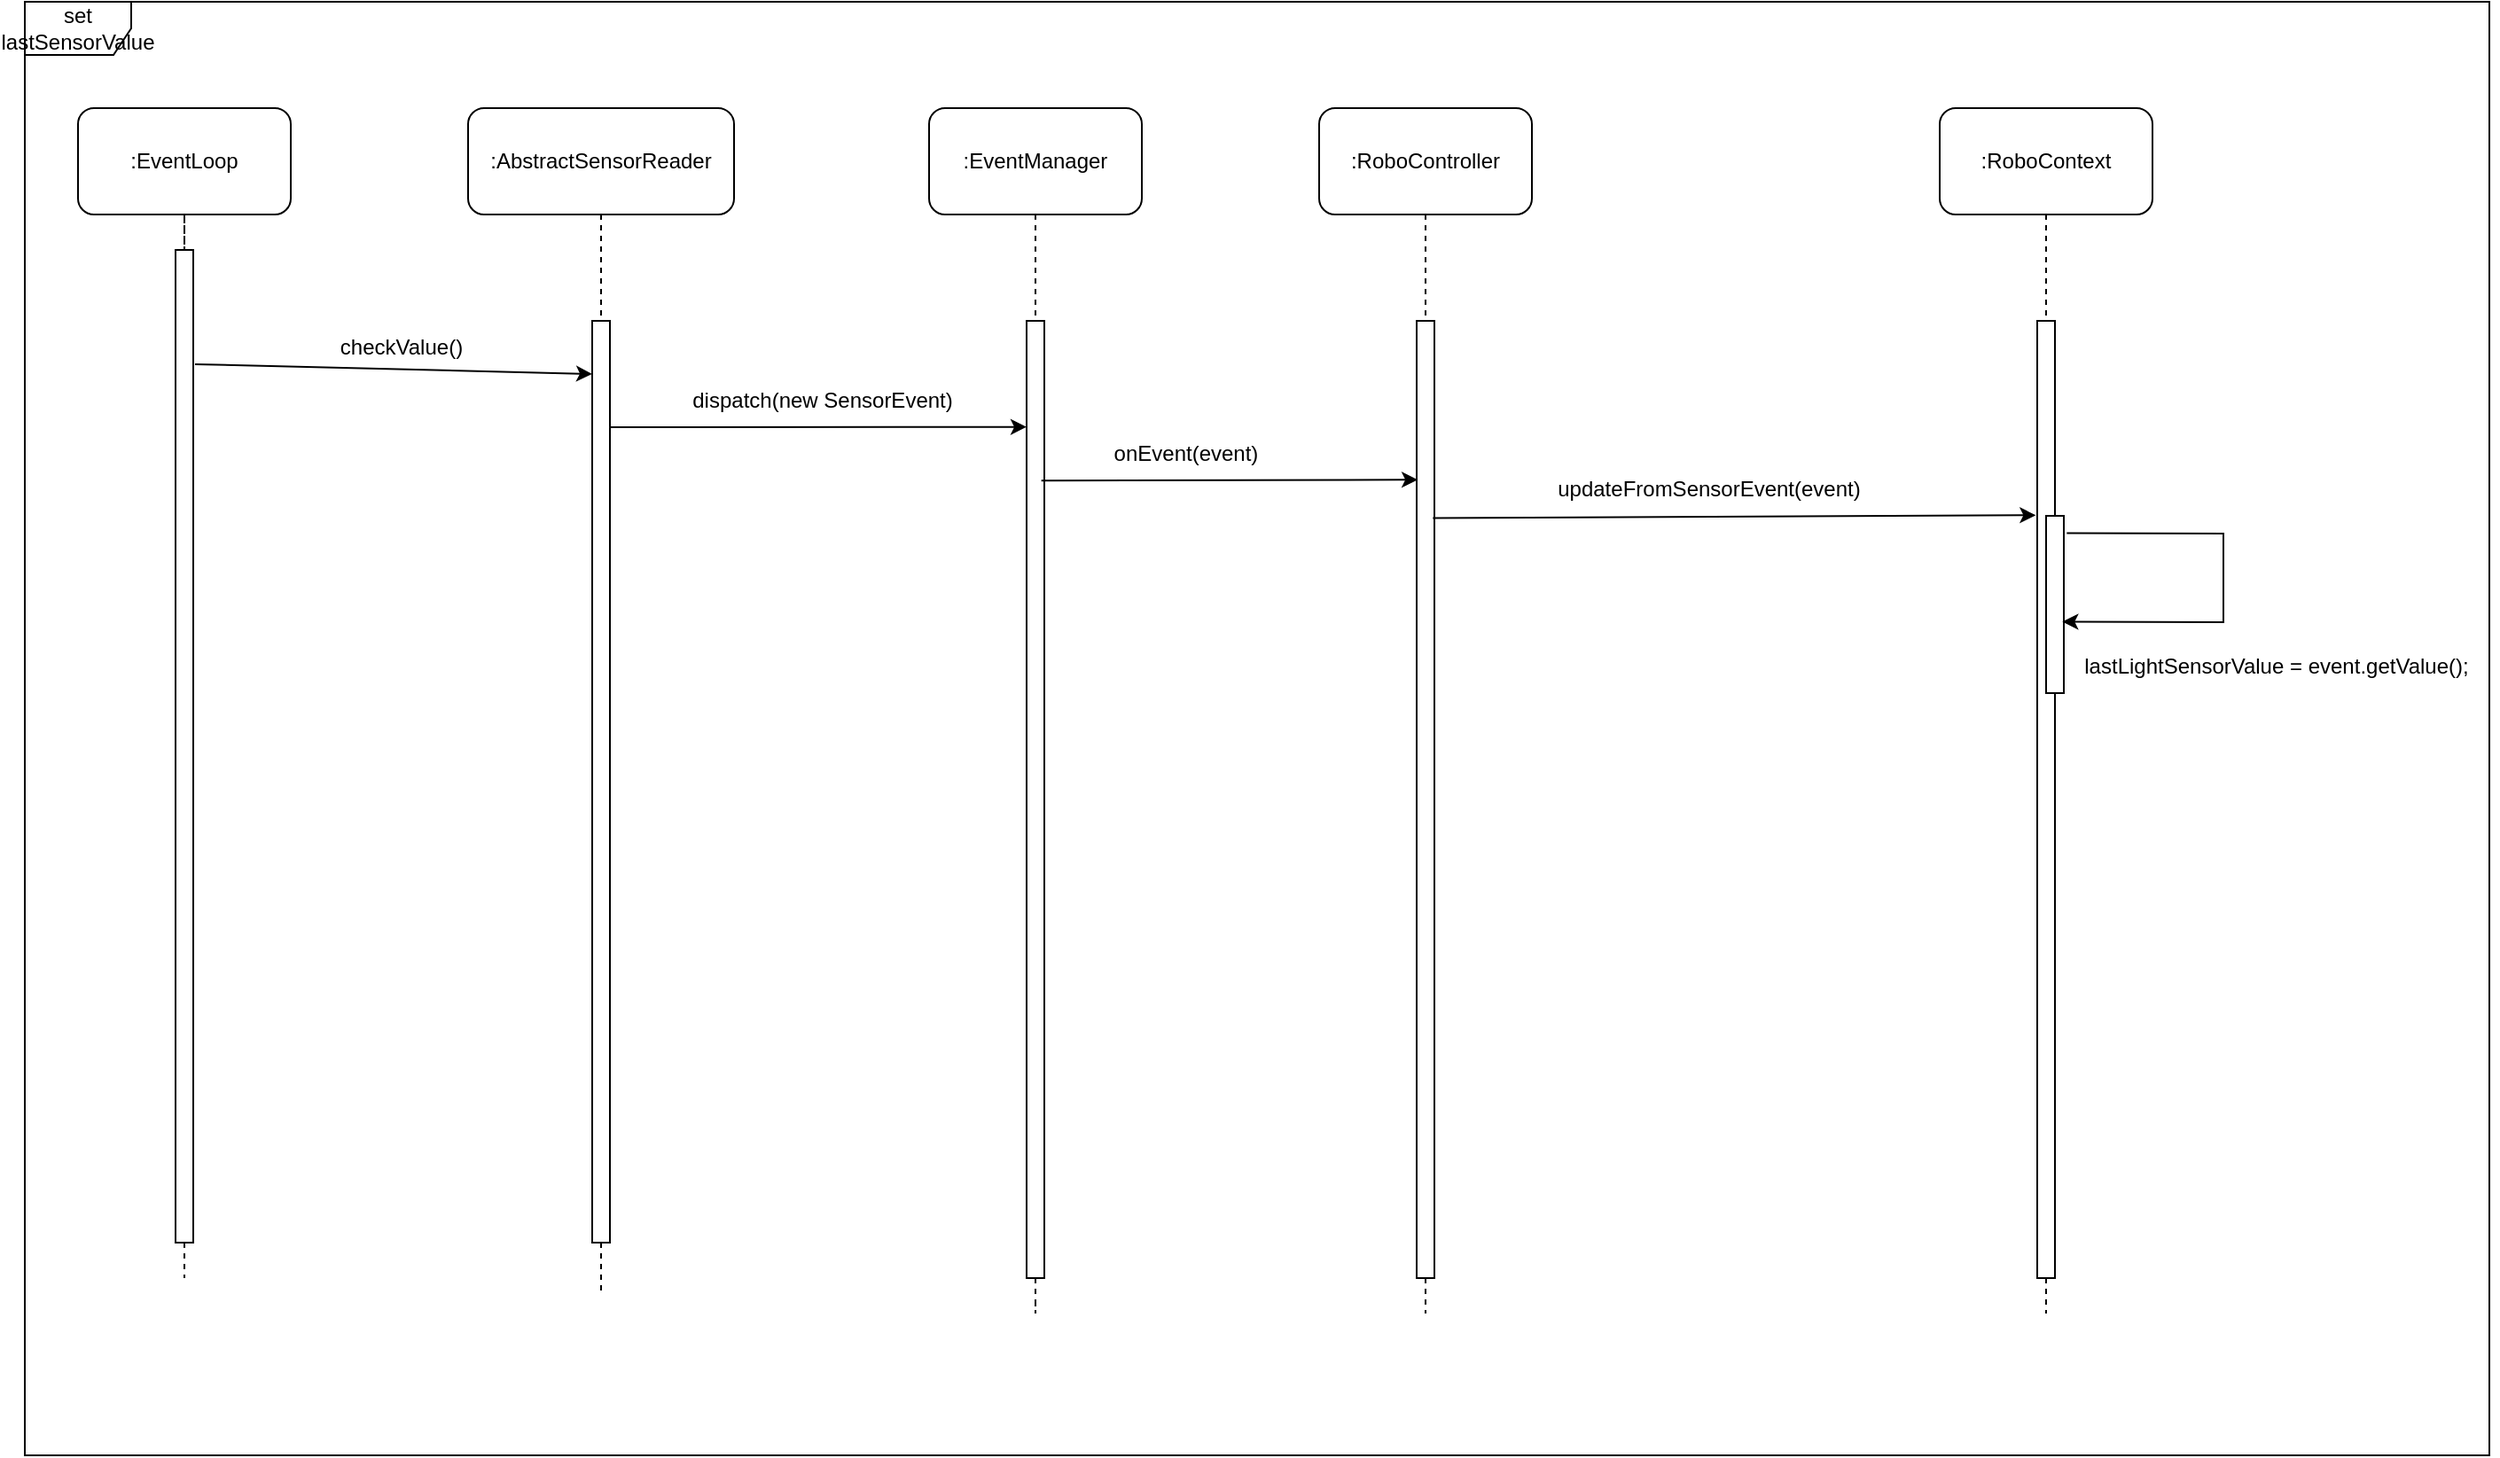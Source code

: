 <mxfile version="24.8.4">
  <diagram name="Page-1" id="13e1069c-82ec-6db2-03f1-153e76fe0fe0">
    <mxGraphModel dx="2565" dy="880" grid="1" gridSize="10" guides="1" tooltips="1" connect="1" arrows="1" fold="1" page="1" pageScale="1" pageWidth="1100" pageHeight="850" background="none" math="0" shadow="0">
      <root>
        <mxCell id="0" />
        <mxCell id="1" parent="0" />
        <mxCell id="qZDjLsgcLk7GfbXQVHLW-34" value="set lastSensorValue" style="shape=umlFrame;whiteSpace=wrap;html=1;pointerEvents=0;width=60;height=30;" vertex="1" parent="1">
          <mxGeometry x="440" y="1240" width="1390" height="820" as="geometry" />
        </mxCell>
        <mxCell id="qZDjLsgcLk7GfbXQVHLW-36" style="edgeStyle=orthogonalEdgeStyle;rounded=0;orthogonalLoop=1;jettySize=auto;html=1;dashed=1;endArrow=none;endFill=0;" edge="1" parent="1" source="qZDjLsgcLk7GfbXQVHLW-39">
          <mxGeometry relative="1" as="geometry">
            <mxPoint x="530" y="1960" as="targetPoint" />
          </mxGeometry>
        </mxCell>
        <mxCell id="qZDjLsgcLk7GfbXQVHLW-35" value=":EventLoop" style="rounded=1;whiteSpace=wrap;html=1;" vertex="1" parent="1">
          <mxGeometry x="470" y="1300" width="120" height="60" as="geometry" />
        </mxCell>
        <mxCell id="qZDjLsgcLk7GfbXQVHLW-38" style="edgeStyle=orthogonalEdgeStyle;rounded=0;orthogonalLoop=1;jettySize=auto;html=1;endArrow=none;endFill=0;dashed=1;" edge="1" parent="1" source="qZDjLsgcLk7GfbXQVHLW-41">
          <mxGeometry relative="1" as="geometry">
            <mxPoint x="765" y="1970" as="targetPoint" />
          </mxGeometry>
        </mxCell>
        <mxCell id="qZDjLsgcLk7GfbXQVHLW-37" value=":AbstractSensorReader" style="rounded=1;whiteSpace=wrap;html=1;" vertex="1" parent="1">
          <mxGeometry x="690" y="1300" width="150" height="60" as="geometry" />
        </mxCell>
        <mxCell id="qZDjLsgcLk7GfbXQVHLW-40" value="" style="edgeStyle=orthogonalEdgeStyle;rounded=0;orthogonalLoop=1;jettySize=auto;html=1;dashed=1;endArrow=none;endFill=0;" edge="1" parent="1" source="qZDjLsgcLk7GfbXQVHLW-35" target="qZDjLsgcLk7GfbXQVHLW-39">
          <mxGeometry relative="1" as="geometry">
            <mxPoint x="530" y="1960" as="targetPoint" />
            <mxPoint x="530" y="1360" as="sourcePoint" />
          </mxGeometry>
        </mxCell>
        <mxCell id="qZDjLsgcLk7GfbXQVHLW-39" value="" style="html=1;points=[];perimeter=orthogonalPerimeter;rounded=0;shadow=0;comic=0;labelBackgroundColor=none;strokeWidth=1;fontFamily=Verdana;fontSize=12;align=center;" vertex="1" parent="1">
          <mxGeometry x="525" y="1380" width="10" height="560" as="geometry" />
        </mxCell>
        <mxCell id="qZDjLsgcLk7GfbXQVHLW-42" value="" style="edgeStyle=orthogonalEdgeStyle;rounded=0;orthogonalLoop=1;jettySize=auto;html=1;endArrow=none;endFill=0;dashed=1;" edge="1" parent="1" source="qZDjLsgcLk7GfbXQVHLW-37" target="qZDjLsgcLk7GfbXQVHLW-41">
          <mxGeometry relative="1" as="geometry">
            <mxPoint x="765" y="1970" as="targetPoint" />
            <mxPoint x="765" y="1360" as="sourcePoint" />
          </mxGeometry>
        </mxCell>
        <mxCell id="qZDjLsgcLk7GfbXQVHLW-41" value="" style="html=1;points=[];perimeter=orthogonalPerimeter;rounded=0;shadow=0;comic=0;labelBackgroundColor=none;strokeWidth=1;fontFamily=Verdana;fontSize=12;align=center;" vertex="1" parent="1">
          <mxGeometry x="760" y="1420" width="10" height="520" as="geometry" />
        </mxCell>
        <mxCell id="qZDjLsgcLk7GfbXQVHLW-43" value="checkValue()" style="text;html=1;align=center;verticalAlign=middle;whiteSpace=wrap;rounded=0;" vertex="1" parent="1">
          <mxGeometry x="605" y="1420" width="95" height="30" as="geometry" />
        </mxCell>
        <mxCell id="qZDjLsgcLk7GfbXQVHLW-45" style="edgeStyle=orthogonalEdgeStyle;rounded=0;orthogonalLoop=1;jettySize=auto;html=1;dashed=1;endArrow=none;endFill=0;" edge="1" parent="1" source="qZDjLsgcLk7GfbXQVHLW-46">
          <mxGeometry relative="1" as="geometry">
            <mxPoint x="1010" y="1970" as="targetPoint" />
          </mxGeometry>
        </mxCell>
        <mxCell id="qZDjLsgcLk7GfbXQVHLW-44" value=":EventManager" style="rounded=1;whiteSpace=wrap;html=1;" vertex="1" parent="1">
          <mxGeometry x="950" y="1300" width="120" height="60" as="geometry" />
        </mxCell>
        <mxCell id="qZDjLsgcLk7GfbXQVHLW-47" value="" style="edgeStyle=orthogonalEdgeStyle;rounded=0;orthogonalLoop=1;jettySize=auto;html=1;dashed=1;endArrow=none;endFill=0;" edge="1" parent="1" source="qZDjLsgcLk7GfbXQVHLW-44" target="qZDjLsgcLk7GfbXQVHLW-46">
          <mxGeometry relative="1" as="geometry">
            <mxPoint x="1010" y="1970" as="targetPoint" />
            <mxPoint x="1010" y="1360" as="sourcePoint" />
          </mxGeometry>
        </mxCell>
        <mxCell id="qZDjLsgcLk7GfbXQVHLW-46" value="" style="html=1;points=[];perimeter=orthogonalPerimeter;rounded=0;shadow=0;comic=0;labelBackgroundColor=none;strokeWidth=1;fontFamily=Verdana;fontSize=12;align=center;" vertex="1" parent="1">
          <mxGeometry x="1005" y="1420" width="10" height="540" as="geometry" />
        </mxCell>
        <mxCell id="qZDjLsgcLk7GfbXQVHLW-48" value="dispatch(new SensorEvent)" style="text;html=1;align=center;verticalAlign=middle;whiteSpace=wrap;rounded=0;" vertex="1" parent="1">
          <mxGeometry x="810" y="1450" width="160" height="30" as="geometry" />
        </mxCell>
        <mxCell id="qZDjLsgcLk7GfbXQVHLW-53" style="edgeStyle=orthogonalEdgeStyle;rounded=0;orthogonalLoop=1;jettySize=auto;html=1;endArrow=none;endFill=0;dashed=1;" edge="1" parent="1" source="qZDjLsgcLk7GfbXQVHLW-56">
          <mxGeometry relative="1" as="geometry">
            <mxPoint x="1230" y="1980" as="targetPoint" />
          </mxGeometry>
        </mxCell>
        <mxCell id="qZDjLsgcLk7GfbXQVHLW-49" value=":RoboController" style="rounded=1;whiteSpace=wrap;html=1;" vertex="1" parent="1">
          <mxGeometry x="1170" y="1300" width="120" height="60" as="geometry" />
        </mxCell>
        <mxCell id="qZDjLsgcLk7GfbXQVHLW-50" value="onEvent(event)" style="text;html=1;align=center;verticalAlign=middle;whiteSpace=wrap;rounded=0;" vertex="1" parent="1">
          <mxGeometry x="1050" y="1480" width="90" height="30" as="geometry" />
        </mxCell>
        <mxCell id="qZDjLsgcLk7GfbXQVHLW-54" style="edgeStyle=orthogonalEdgeStyle;rounded=0;orthogonalLoop=1;jettySize=auto;html=1;dashed=1;endArrow=none;endFill=0;" edge="1" parent="1" source="qZDjLsgcLk7GfbXQVHLW-58">
          <mxGeometry relative="1" as="geometry">
            <mxPoint x="1580" y="1980" as="targetPoint" />
          </mxGeometry>
        </mxCell>
        <mxCell id="qZDjLsgcLk7GfbXQVHLW-51" value=":RoboContext" style="rounded=1;whiteSpace=wrap;html=1;" vertex="1" parent="1">
          <mxGeometry x="1520" y="1300" width="120" height="60" as="geometry" />
        </mxCell>
        <mxCell id="qZDjLsgcLk7GfbXQVHLW-52" value="updateFromSensorEvent(event)" style="text;html=1;align=center;verticalAlign=middle;whiteSpace=wrap;rounded=0;" vertex="1" parent="1">
          <mxGeometry x="1300" y="1500" width="180" height="30" as="geometry" />
        </mxCell>
        <mxCell id="qZDjLsgcLk7GfbXQVHLW-55" value="" style="endArrow=classic;html=1;rounded=0;exitX=1;exitY=0.173;exitDx=0;exitDy=0;exitPerimeter=0;entryX=0.1;entryY=0.161;entryDx=0;entryDy=0;entryPerimeter=0;" edge="1" parent="1">
          <mxGeometry width="50" height="50" relative="1" as="geometry">
            <mxPoint x="536" y="1444.44" as="sourcePoint" />
            <mxPoint x="760" y="1450.0" as="targetPoint" />
          </mxGeometry>
        </mxCell>
        <mxCell id="qZDjLsgcLk7GfbXQVHLW-57" value="" style="edgeStyle=orthogonalEdgeStyle;rounded=0;orthogonalLoop=1;jettySize=auto;html=1;endArrow=none;endFill=0;dashed=1;" edge="1" parent="1" source="qZDjLsgcLk7GfbXQVHLW-49" target="qZDjLsgcLk7GfbXQVHLW-56">
          <mxGeometry relative="1" as="geometry">
            <mxPoint x="1230" y="1980" as="targetPoint" />
            <mxPoint x="1230" y="1360" as="sourcePoint" />
          </mxGeometry>
        </mxCell>
        <mxCell id="qZDjLsgcLk7GfbXQVHLW-56" value="" style="html=1;points=[];perimeter=orthogonalPerimeter;rounded=0;shadow=0;comic=0;labelBackgroundColor=none;strokeWidth=1;fontFamily=Verdana;fontSize=12;align=center;" vertex="1" parent="1">
          <mxGeometry x="1225" y="1420" width="10" height="540" as="geometry" />
        </mxCell>
        <mxCell id="qZDjLsgcLk7GfbXQVHLW-59" value="" style="edgeStyle=orthogonalEdgeStyle;rounded=0;orthogonalLoop=1;jettySize=auto;html=1;dashed=1;endArrow=none;endFill=0;" edge="1" parent="1" source="qZDjLsgcLk7GfbXQVHLW-51" target="qZDjLsgcLk7GfbXQVHLW-58">
          <mxGeometry relative="1" as="geometry">
            <mxPoint x="1580" y="1980" as="targetPoint" />
            <mxPoint x="1580" y="1360" as="sourcePoint" />
          </mxGeometry>
        </mxCell>
        <mxCell id="qZDjLsgcLk7GfbXQVHLW-58" value="" style="html=1;points=[];perimeter=orthogonalPerimeter;rounded=0;shadow=0;comic=0;labelBackgroundColor=none;strokeWidth=1;fontFamily=Verdana;fontSize=12;align=center;" vertex="1" parent="1">
          <mxGeometry x="1575" y="1420" width="10" height="540" as="geometry" />
        </mxCell>
        <mxCell id="qZDjLsgcLk7GfbXQVHLW-60" value="" style="endArrow=classic;html=1;rounded=0;entryX=0.3;entryY=0.111;entryDx=0;entryDy=0;entryPerimeter=0;" edge="1" parent="1">
          <mxGeometry width="50" height="50" relative="1" as="geometry">
            <mxPoint x="770" y="1480" as="sourcePoint" />
            <mxPoint x="1005" y="1479.86" as="targetPoint" />
          </mxGeometry>
        </mxCell>
        <mxCell id="qZDjLsgcLk7GfbXQVHLW-61" value="" style="endArrow=classic;html=1;rounded=0;exitX=0.833;exitY=0.167;exitDx=0;exitDy=0;exitPerimeter=0;entryX=0.056;entryY=0.166;entryDx=0;entryDy=0;entryPerimeter=0;" edge="1" parent="1" source="qZDjLsgcLk7GfbXQVHLW-46" target="qZDjLsgcLk7GfbXQVHLW-56">
          <mxGeometry width="50" height="50" relative="1" as="geometry">
            <mxPoint x="1090" y="1560" as="sourcePoint" />
            <mxPoint x="1140" y="1510" as="targetPoint" />
          </mxGeometry>
        </mxCell>
        <mxCell id="qZDjLsgcLk7GfbXQVHLW-62" value="" style="endArrow=classic;html=1;rounded=0;exitX=0.917;exitY=0.206;exitDx=0;exitDy=0;exitPerimeter=0;entryX=-0.083;entryY=0.203;entryDx=0;entryDy=0;entryPerimeter=0;" edge="1" parent="1" source="qZDjLsgcLk7GfbXQVHLW-56" target="qZDjLsgcLk7GfbXQVHLW-58">
          <mxGeometry width="50" height="50" relative="1" as="geometry">
            <mxPoint x="1370" y="1580" as="sourcePoint" />
            <mxPoint x="1420" y="1530" as="targetPoint" />
          </mxGeometry>
        </mxCell>
        <mxCell id="qZDjLsgcLk7GfbXQVHLW-63" value="" style="html=1;points=[];perimeter=orthogonalPerimeter;rounded=0;shadow=0;comic=0;labelBackgroundColor=none;strokeWidth=1;fontFamily=Verdana;fontSize=12;align=center;" vertex="1" parent="1">
          <mxGeometry x="1580" y="1530" width="10" height="100" as="geometry" />
        </mxCell>
        <mxCell id="qZDjLsgcLk7GfbXQVHLW-64" value="" style="endArrow=classic;html=1;rounded=0;exitX=1.167;exitY=0.097;exitDx=0;exitDy=0;exitPerimeter=0;entryX=0.917;entryY=0.597;entryDx=0;entryDy=0;entryPerimeter=0;" edge="1" parent="1" source="qZDjLsgcLk7GfbXQVHLW-63" target="qZDjLsgcLk7GfbXQVHLW-63">
          <mxGeometry width="50" height="50" relative="1" as="geometry">
            <mxPoint x="1640" y="1570" as="sourcePoint" />
            <mxPoint x="1690" y="1520" as="targetPoint" />
            <Array as="points">
              <mxPoint x="1680" y="1540" />
              <mxPoint x="1680" y="1590" />
            </Array>
          </mxGeometry>
        </mxCell>
        <mxCell id="qZDjLsgcLk7GfbXQVHLW-65" value="lastLightSensorValue = event.getValue();" style="text;html=1;align=center;verticalAlign=middle;whiteSpace=wrap;rounded=0;" vertex="1" parent="1">
          <mxGeometry x="1585" y="1600" width="250" height="30" as="geometry" />
        </mxCell>
      </root>
    </mxGraphModel>
  </diagram>
</mxfile>

